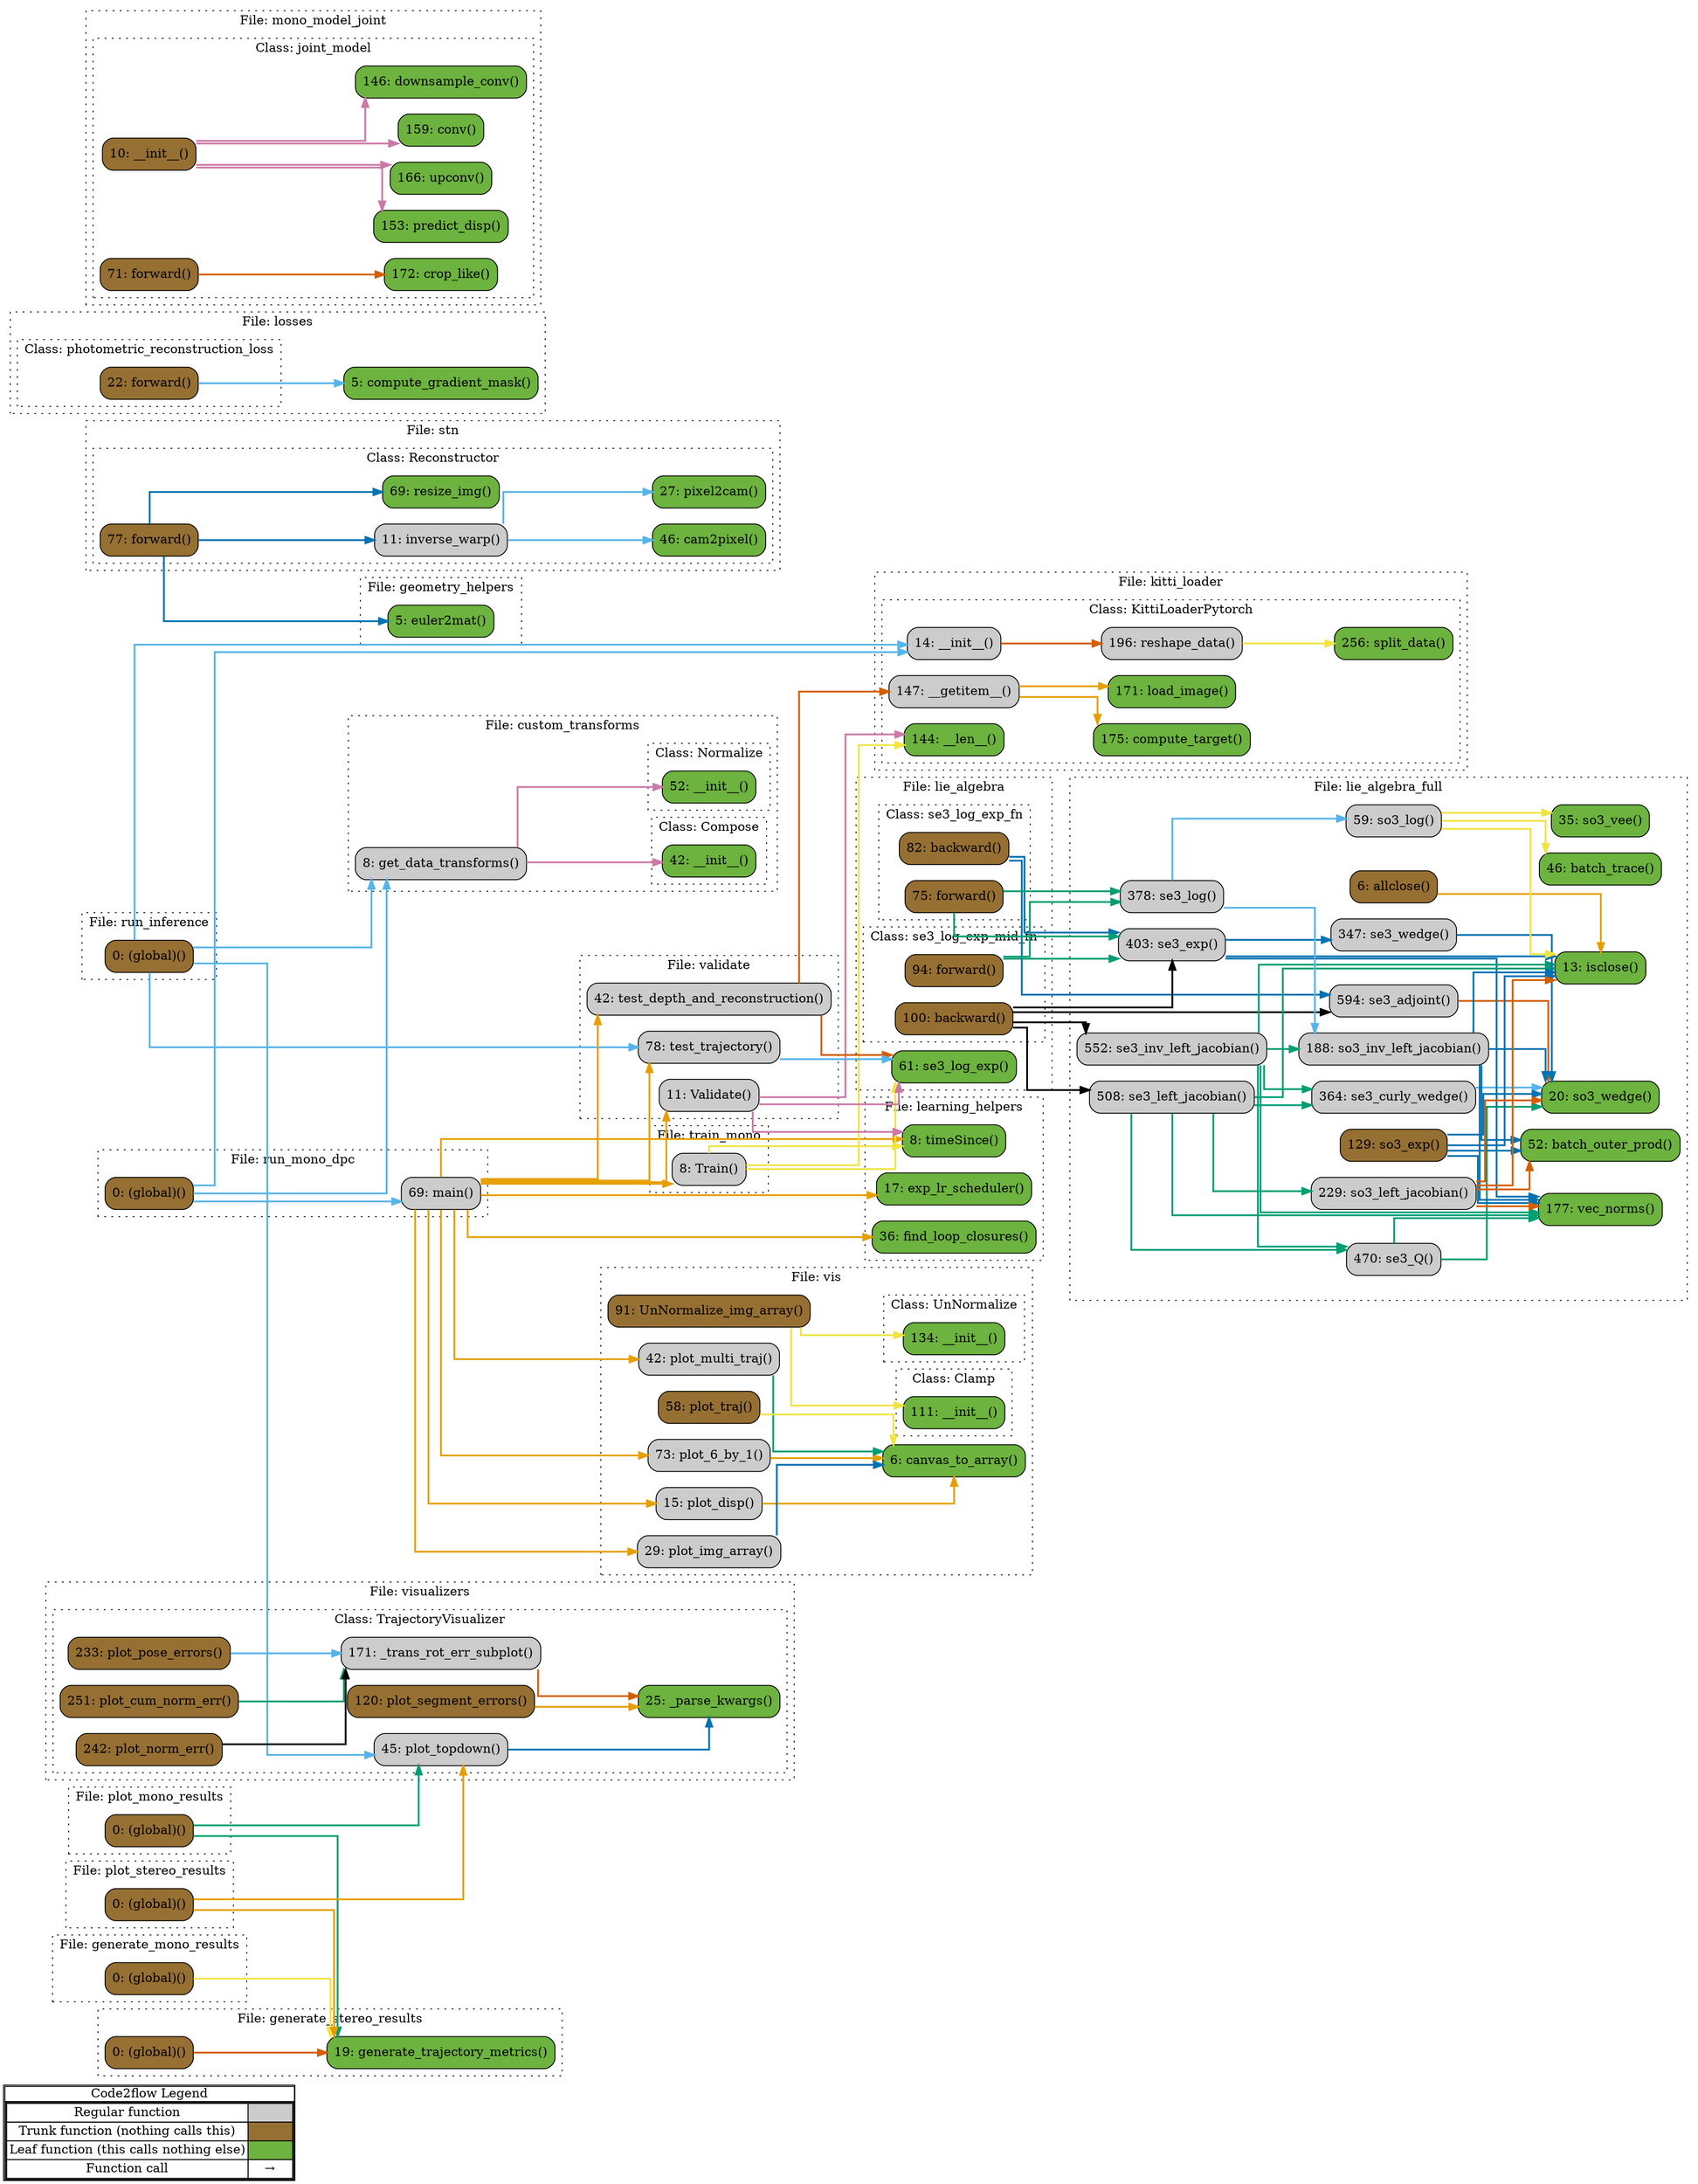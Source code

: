 digraph G {
concentrate=true;
splines="ortho";
rankdir="LR";
subgraph legend{
    rank = min;
    label = "legend";
    Legend [shape=none, margin=0, label = <
        <table cellspacing="0" cellpadding="0" border="1"><tr><td>Code2flow Legend</td></tr><tr><td>
        <table cellspacing="0">
        <tr><td>Regular function</td><td width="50px" bgcolor='#cccccc'></td></tr>
        <tr><td>Trunk function (nothing calls this)</td><td bgcolor='#966F33'></td></tr>
        <tr><td>Leaf function (this calls nothing else)</td><td bgcolor='#6db33f'></td></tr>
        <tr><td>Function call</td><td><font color='black'>&#8594;</font></td></tr>
        </table></td></tr></table>
        >];
}node_fb89d804 [label="42: __init__()" name="custom_transforms::Compose.__init__" shape="rect" style="rounded,filled" fillcolor="#6db33f" ];
node_259210cf [label="52: __init__()" name="custom_transforms::Normalize.__init__" shape="rect" style="rounded,filled" fillcolor="#6db33f" ];
node_c56e043f [label="8: get_data_transforms()" name="custom_transforms::get_data_transforms" shape="rect" style="rounded,filled" fillcolor="#cccccc" ];
node_84ab3014 [label="0: (global)()" name="generate_mono_results::(global)" shape="rect" style="rounded,filled" fillcolor="#966F33" ];
node_4722fb46 [label="0: (global)()" name="generate_stereo_results::(global)" shape="rect" style="rounded,filled" fillcolor="#966F33" ];
node_d00a78ba [label="19: generate_trajectory_metrics()" name="generate_stereo_results::generate_trajectory_metrics" shape="rect" style="rounded,filled" fillcolor="#6db33f" ];
node_b6553468 [label="5: euler2mat()" name="geometry_helpers::euler2mat" shape="rect" style="rounded,filled" fillcolor="#6db33f" ];
node_48a24e91 [label="147: __getitem__()" name="kitti_loader::KittiLoaderPytorch.__getitem__" shape="rect" style="rounded,filled" fillcolor="#cccccc" ];
node_6e6969d6 [label="14: __init__()" name="kitti_loader::KittiLoaderPytorch.__init__" shape="rect" style="rounded,filled" fillcolor="#cccccc" ];
node_311c3e6e [label="144: __len__()" name="kitti_loader::KittiLoaderPytorch.__len__" shape="rect" style="rounded,filled" fillcolor="#6db33f" ];
node_59f407a6 [label="175: compute_target()" name="kitti_loader::KittiLoaderPytorch.compute_target" shape="rect" style="rounded,filled" fillcolor="#6db33f" ];
node_6c8dd801 [label="171: load_image()" name="kitti_loader::KittiLoaderPytorch.load_image" shape="rect" style="rounded,filled" fillcolor="#6db33f" ];
node_e6a98d5c [label="196: reshape_data()" name="kitti_loader::KittiLoaderPytorch.reshape_data" shape="rect" style="rounded,filled" fillcolor="#cccccc" ];
node_820d5397 [label="256: split_data()" name="kitti_loader::KittiLoaderPytorch.split_data" shape="rect" style="rounded,filled" fillcolor="#6db33f" ];
node_315aa760 [label="17: exp_lr_scheduler()" name="learning_helpers::exp_lr_scheduler" shape="rect" style="rounded,filled" fillcolor="#6db33f" ];
node_338738c2 [label="36: find_loop_closures()" name="learning_helpers::find_loop_closures" shape="rect" style="rounded,filled" fillcolor="#6db33f" ];
node_eaa63904 [label="8: timeSince()" name="learning_helpers::timeSince" shape="rect" style="rounded,filled" fillcolor="#6db33f" ];
node_3290660b [label="61: se3_log_exp()" name="lie_algebra::se3_log_exp" shape="rect" style="rounded,filled" fillcolor="#6db33f" ];
node_be928f25 [label="82: backward()" name="lie_algebra::se3_log_exp_fn.backward" shape="rect" style="rounded,filled" fillcolor="#966F33" ];
node_47486323 [label="75: forward()" name="lie_algebra::se3_log_exp_fn.forward" shape="rect" style="rounded,filled" fillcolor="#966F33" ];
node_df7be400 [label="100: backward()" name="lie_algebra::se3_log_exp_mid_fn.backward" shape="rect" style="rounded,filled" fillcolor="#966F33" ];
node_e21071f3 [label="94: forward()" name="lie_algebra::se3_log_exp_mid_fn.forward" shape="rect" style="rounded,filled" fillcolor="#966F33" ];
node_3ab0ae59 [label="6: allclose()" name="lie_algebra_full::allclose" shape="rect" style="rounded,filled" fillcolor="#966F33" ];
node_5b13332f [label="52: batch_outer_prod()" name="lie_algebra_full::batch_outer_prod" shape="rect" style="rounded,filled" fillcolor="#6db33f" ];
node_92a2538d [label="46: batch_trace()" name="lie_algebra_full::batch_trace" shape="rect" style="rounded,filled" fillcolor="#6db33f" ];
node_8547e4cd [label="13: isclose()" name="lie_algebra_full::isclose" shape="rect" style="rounded,filled" fillcolor="#6db33f" ];
node_45df76db [label="470: se3_Q()" name="lie_algebra_full::se3_Q" shape="rect" style="rounded,filled" fillcolor="#cccccc" ];
node_e6356ab6 [label="594: se3_adjoint()" name="lie_algebra_full::se3_adjoint" shape="rect" style="rounded,filled" fillcolor="#cccccc" ];
node_d02a7792 [label="364: se3_curly_wedge()" name="lie_algebra_full::se3_curly_wedge" shape="rect" style="rounded,filled" fillcolor="#cccccc" ];
node_1177f1b5 [label="403: se3_exp()" name="lie_algebra_full::se3_exp" shape="rect" style="rounded,filled" fillcolor="#cccccc" ];
node_4e813fdb [label="552: se3_inv_left_jacobian()" name="lie_algebra_full::se3_inv_left_jacobian" shape="rect" style="rounded,filled" fillcolor="#cccccc" ];
node_ff230fe3 [label="508: se3_left_jacobian()" name="lie_algebra_full::se3_left_jacobian" shape="rect" style="rounded,filled" fillcolor="#cccccc" ];
node_2f42e38a [label="378: se3_log()" name="lie_algebra_full::se3_log" shape="rect" style="rounded,filled" fillcolor="#cccccc" ];
node_66269275 [label="347: se3_wedge()" name="lie_algebra_full::se3_wedge" shape="rect" style="rounded,filled" fillcolor="#cccccc" ];
node_46a122ed [label="129: so3_exp()" name="lie_algebra_full::so3_exp" shape="rect" style="rounded,filled" fillcolor="#966F33" ];
node_edadd045 [label="188: so3_inv_left_jacobian()" name="lie_algebra_full::so3_inv_left_jacobian" shape="rect" style="rounded,filled" fillcolor="#cccccc" ];
node_3b0d0b8e [label="229: so3_left_jacobian()" name="lie_algebra_full::so3_left_jacobian" shape="rect" style="rounded,filled" fillcolor="#cccccc" ];
node_b0f6c614 [label="59: so3_log()" name="lie_algebra_full::so3_log" shape="rect" style="rounded,filled" fillcolor="#cccccc" ];
node_d1b7fa2a [label="35: so3_vee()" name="lie_algebra_full::so3_vee" shape="rect" style="rounded,filled" fillcolor="#6db33f" ];
node_974fb31c [label="20: so3_wedge()" name="lie_algebra_full::so3_wedge" shape="rect" style="rounded,filled" fillcolor="#6db33f" ];
node_f6c45562 [label="177: vec_norms()" name="lie_algebra_full::vec_norms" shape="rect" style="rounded,filled" fillcolor="#6db33f" ];
node_7a8a70e9 [label="5: compute_gradient_mask()" name="losses::compute_gradient_mask" shape="rect" style="rounded,filled" fillcolor="#6db33f" ];
node_8f645c0a [label="22: forward()" name="losses::photometric_reconstruction_loss.forward" shape="rect" style="rounded,filled" fillcolor="#966F33" ];
node_7fd20f1f [label="10: __init__()" name="mono_model_joint::joint_model.__init__" shape="rect" style="rounded,filled" fillcolor="#966F33" ];
node_114ed5a4 [label="159: conv()" name="mono_model_joint::joint_model.conv" shape="rect" style="rounded,filled" fillcolor="#6db33f" ];
node_4494978b [label="172: crop_like()" name="mono_model_joint::joint_model.crop_like" shape="rect" style="rounded,filled" fillcolor="#6db33f" ];
node_dfc0924b [label="146: downsample_conv()" name="mono_model_joint::joint_model.downsample_conv" shape="rect" style="rounded,filled" fillcolor="#6db33f" ];
node_684d1c3e [label="71: forward()" name="mono_model_joint::joint_model.forward" shape="rect" style="rounded,filled" fillcolor="#966F33" ];
node_0bc566aa [label="153: predict_disp()" name="mono_model_joint::joint_model.predict_disp" shape="rect" style="rounded,filled" fillcolor="#6db33f" ];
node_bd9314f4 [label="166: upconv()" name="mono_model_joint::joint_model.upconv" shape="rect" style="rounded,filled" fillcolor="#6db33f" ];
node_124ee9ab [label="0: (global)()" name="plot_mono_results::(global)" shape="rect" style="rounded,filled" fillcolor="#966F33" ];
node_c8831421 [label="0: (global)()" name="plot_stereo_results::(global)" shape="rect" style="rounded,filled" fillcolor="#966F33" ];
node_bb70add2 [label="0: (global)()" name="run_inference::(global)" shape="rect" style="rounded,filled" fillcolor="#966F33" ];
node_a3a27422 [label="0: (global)()" name="run_mono_dpc::(global)" shape="rect" style="rounded,filled" fillcolor="#966F33" ];
node_ec38e0e1 [label="69: main()" name="run_mono_dpc::main" shape="rect" style="rounded,filled" fillcolor="#cccccc" ];
node_2829c95d [label="46: cam2pixel()" name="stn::Reconstructor.cam2pixel" shape="rect" style="rounded,filled" fillcolor="#6db33f" ];
node_f45b26c5 [label="77: forward()" name="stn::Reconstructor.forward" shape="rect" style="rounded,filled" fillcolor="#966F33" ];
node_ddc43ad2 [label="11: inverse_warp()" name="stn::Reconstructor.inverse_warp" shape="rect" style="rounded,filled" fillcolor="#cccccc" ];
node_e525f7cb [label="27: pixel2cam()" name="stn::Reconstructor.pixel2cam" shape="rect" style="rounded,filled" fillcolor="#6db33f" ];
node_8938df12 [label="69: resize_img()" name="stn::Reconstructor.resize_img" shape="rect" style="rounded,filled" fillcolor="#6db33f" ];
node_0642201c [label="8: Train()" name="train_mono::Train" shape="rect" style="rounded,filled" fillcolor="#cccccc" ];
node_dcc04e67 [label="11: Validate()" name="validate::Validate" shape="rect" style="rounded,filled" fillcolor="#cccccc" ];
node_31b0e736 [label="42: test_depth_and_reconstruction()" name="validate::test_depth_and_reconstruction" shape="rect" style="rounded,filled" fillcolor="#cccccc" ];
node_a8b4f142 [label="78: test_trajectory()" name="validate::test_trajectory" shape="rect" style="rounded,filled" fillcolor="#cccccc" ];
node_4d02f9e5 [label="111: __init__()" name="vis::Clamp.__init__" shape="rect" style="rounded,filled" fillcolor="#6db33f" ];
node_32ec0c6f [label="134: __init__()" name="vis::UnNormalize.__init__" shape="rect" style="rounded,filled" fillcolor="#6db33f" ];
node_9660261c [label="91: UnNormalize_img_array()" name="vis::UnNormalize_img_array" shape="rect" style="rounded,filled" fillcolor="#966F33" ];
node_4109314e [label="6: canvas_to_array()" name="vis::canvas_to_array" shape="rect" style="rounded,filled" fillcolor="#6db33f" ];
node_34fc4cf9 [label="73: plot_6_by_1()" name="vis::plot_6_by_1" shape="rect" style="rounded,filled" fillcolor="#cccccc" ];
node_0ba2da79 [label="15: plot_disp()" name="vis::plot_disp" shape="rect" style="rounded,filled" fillcolor="#cccccc" ];
node_941e19cd [label="29: plot_img_array()" name="vis::plot_img_array" shape="rect" style="rounded,filled" fillcolor="#cccccc" ];
node_b56ccedb [label="42: plot_multi_traj()" name="vis::plot_multi_traj" shape="rect" style="rounded,filled" fillcolor="#cccccc" ];
node_09865e3c [label="58: plot_traj()" name="vis::plot_traj" shape="rect" style="rounded,filled" fillcolor="#966F33" ];
node_bf633500 [label="25: _parse_kwargs()" name="visualizers::TrajectoryVisualizer._parse_kwargs" shape="rect" style="rounded,filled" fillcolor="#6db33f" ];
node_c6efa7b6 [label="171: _trans_rot_err_subplot()" name="visualizers::TrajectoryVisualizer._trans_rot_err_subplot" shape="rect" style="rounded,filled" fillcolor="#cccccc" ];
node_42a5e34b [label="251: plot_cum_norm_err()" name="visualizers::TrajectoryVisualizer.plot_cum_norm_err" shape="rect" style="rounded,filled" fillcolor="#966F33" ];
node_248e0c20 [label="242: plot_norm_err()" name="visualizers::TrajectoryVisualizer.plot_norm_err" shape="rect" style="rounded,filled" fillcolor="#966F33" ];
node_c709a262 [label="233: plot_pose_errors()" name="visualizers::TrajectoryVisualizer.plot_pose_errors" shape="rect" style="rounded,filled" fillcolor="#966F33" ];
node_b5176631 [label="120: plot_segment_errors()" name="visualizers::TrajectoryVisualizer.plot_segment_errors" shape="rect" style="rounded,filled" fillcolor="#966F33" ];
node_d2323b25 [label="45: plot_topdown()" name="visualizers::TrajectoryVisualizer.plot_topdown" shape="rect" style="rounded,filled" fillcolor="#cccccc" ];
node_c56e043f -> node_fb89d804 [color="#CC79A7" penwidth="2"];
node_c56e043f -> node_fb89d804 [color="#CC79A7" penwidth="2"];
node_c56e043f -> node_259210cf [color="#CC79A7" penwidth="2"];
node_c56e043f -> node_259210cf [color="#CC79A7" penwidth="2"];
node_84ab3014 -> node_d00a78ba [color="#F0E442" penwidth="2"];
node_84ab3014 -> node_d00a78ba [color="#F0E442" penwidth="2"];
node_84ab3014 -> node_d00a78ba [color="#F0E442" penwidth="2"];
node_4722fb46 -> node_d00a78ba [color="#D55E00" penwidth="2"];
node_4722fb46 -> node_d00a78ba [color="#D55E00" penwidth="2"];
node_4722fb46 -> node_d00a78ba [color="#D55E00" penwidth="2"];
node_48a24e91 -> node_59f407a6 [color="#E69F00" penwidth="2"];
node_48a24e91 -> node_6c8dd801 [color="#E69F00" penwidth="2"];
node_6e6969d6 -> node_e6a98d5c [color="#D55E00" penwidth="2"];
node_e6a98d5c -> node_820d5397 [color="#F0E442" penwidth="2"];
node_e6a98d5c -> node_820d5397 [color="#F0E442" penwidth="2"];
node_e6a98d5c -> node_820d5397 [color="#F0E442" penwidth="2"];
node_e6a98d5c -> node_820d5397 [color="#F0E442" penwidth="2"];
node_e6a98d5c -> node_820d5397 [color="#F0E442" penwidth="2"];
node_be928f25 -> node_e6356ab6 [color="#0072B2" penwidth="2"];
node_be928f25 -> node_1177f1b5 [color="#0072B2" penwidth="2"];
node_47486323 -> node_1177f1b5 [color="#009E73" penwidth="2"];
node_47486323 -> node_1177f1b5 [color="#009E73" penwidth="2"];
node_47486323 -> node_2f42e38a [color="#009E73" penwidth="2"];
node_df7be400 -> node_e6356ab6 [color="#000000" penwidth="2"];
node_df7be400 -> node_1177f1b5 [color="#000000" penwidth="2"];
node_df7be400 -> node_4e813fdb [color="#000000" penwidth="2"];
node_df7be400 -> node_ff230fe3 [color="#000000" penwidth="2"];
node_df7be400 -> node_ff230fe3 [color="#000000" penwidth="2"];
node_e21071f3 -> node_1177f1b5 [color="#009E73" penwidth="2"];
node_e21071f3 -> node_1177f1b5 [color="#009E73" penwidth="2"];
node_e21071f3 -> node_2f42e38a [color="#009E73" penwidth="2"];
node_3ab0ae59 -> node_8547e4cd [color="#E69F00" penwidth="2"];
node_45df76db -> node_974fb31c [color="#009E73" penwidth="2"];
node_45df76db -> node_974fb31c [color="#009E73" penwidth="2"];
node_45df76db -> node_f6c45562 [color="#009E73" penwidth="2"];
node_e6356ab6 -> node_974fb31c [color="#D55E00" penwidth="2"];
node_d02a7792 -> node_974fb31c [color="#56B4E9" penwidth="2"];
node_d02a7792 -> node_974fb31c [color="#56B4E9" penwidth="2"];
node_1177f1b5 -> node_8547e4cd [color="#0072B2" penwidth="2"];
node_1177f1b5 -> node_66269275 [color="#0072B2" penwidth="2"];
node_1177f1b5 -> node_66269275 [color="#0072B2" penwidth="2"];
node_1177f1b5 -> node_66269275 [color="#0072B2" penwidth="2"];
node_1177f1b5 -> node_f6c45562 [color="#0072B2" penwidth="2"];
node_4e813fdb -> node_8547e4cd [color="#009E73" penwidth="2"];
node_4e813fdb -> node_45df76db [color="#009E73" penwidth="2"];
node_4e813fdb -> node_d02a7792 [color="#009E73" penwidth="2"];
node_4e813fdb -> node_d02a7792 [color="#009E73" penwidth="2"];
node_4e813fdb -> node_edadd045 [color="#009E73" penwidth="2"];
node_4e813fdb -> node_f6c45562 [color="#009E73" penwidth="2"];
node_ff230fe3 -> node_8547e4cd [color="#009E73" penwidth="2"];
node_ff230fe3 -> node_45df76db [color="#009E73" penwidth="2"];
node_ff230fe3 -> node_d02a7792 [color="#009E73" penwidth="2"];
node_ff230fe3 -> node_d02a7792 [color="#009E73" penwidth="2"];
node_ff230fe3 -> node_3b0d0b8e [color="#009E73" penwidth="2"];
node_ff230fe3 -> node_f6c45562 [color="#009E73" penwidth="2"];
node_2f42e38a -> node_edadd045 [color="#56B4E9" penwidth="2"];
node_2f42e38a -> node_b0f6c614 [color="#56B4E9" penwidth="2"];
node_66269275 -> node_974fb31c [color="#0072B2" penwidth="2"];
node_46a122ed -> node_5b13332f [color="#0072B2" penwidth="2"];
node_46a122ed -> node_8547e4cd [color="#0072B2" penwidth="2"];
node_46a122ed -> node_974fb31c [color="#0072B2" penwidth="2"];
node_46a122ed -> node_974fb31c [color="#0072B2" penwidth="2"];
node_46a122ed -> node_974fb31c [color="#0072B2" penwidth="2"];
node_46a122ed -> node_f6c45562 [color="#0072B2" penwidth="2"];
node_edadd045 -> node_5b13332f [color="#0072B2" penwidth="2"];
node_edadd045 -> node_8547e4cd [color="#0072B2" penwidth="2"];
node_edadd045 -> node_974fb31c [color="#0072B2" penwidth="2"];
node_edadd045 -> node_974fb31c [color="#0072B2" penwidth="2"];
node_edadd045 -> node_974fb31c [color="#0072B2" penwidth="2"];
node_edadd045 -> node_f6c45562 [color="#0072B2" penwidth="2"];
node_3b0d0b8e -> node_5b13332f [color="#D55E00" penwidth="2"];
node_3b0d0b8e -> node_8547e4cd [color="#D55E00" penwidth="2"];
node_3b0d0b8e -> node_974fb31c [color="#D55E00" penwidth="2"];
node_3b0d0b8e -> node_974fb31c [color="#D55E00" penwidth="2"];
node_3b0d0b8e -> node_974fb31c [color="#D55E00" penwidth="2"];
node_3b0d0b8e -> node_f6c45562 [color="#D55E00" penwidth="2"];
node_b0f6c614 -> node_92a2538d [color="#F0E442" penwidth="2"];
node_b0f6c614 -> node_8547e4cd [color="#F0E442" penwidth="2"];
node_b0f6c614 -> node_d1b7fa2a [color="#F0E442" penwidth="2"];
node_b0f6c614 -> node_d1b7fa2a [color="#F0E442" penwidth="2"];
node_8f645c0a -> node_7a8a70e9 [color="#56B4E9" penwidth="2"];
node_7fd20f1f -> node_114ed5a4 [color="#CC79A7" penwidth="2"];
node_7fd20f1f -> node_114ed5a4 [color="#CC79A7" penwidth="2"];
node_7fd20f1f -> node_114ed5a4 [color="#CC79A7" penwidth="2"];
node_7fd20f1f -> node_114ed5a4 [color="#CC79A7" penwidth="2"];
node_7fd20f1f -> node_114ed5a4 [color="#CC79A7" penwidth="2"];
node_7fd20f1f -> node_114ed5a4 [color="#CC79A7" penwidth="2"];
node_7fd20f1f -> node_114ed5a4 [color="#CC79A7" penwidth="2"];
node_7fd20f1f -> node_dfc0924b [color="#CC79A7" penwidth="2"];
node_7fd20f1f -> node_dfc0924b [color="#CC79A7" penwidth="2"];
node_7fd20f1f -> node_dfc0924b [color="#CC79A7" penwidth="2"];
node_7fd20f1f -> node_dfc0924b [color="#CC79A7" penwidth="2"];
node_7fd20f1f -> node_dfc0924b [color="#CC79A7" penwidth="2"];
node_7fd20f1f -> node_dfc0924b [color="#CC79A7" penwidth="2"];
node_7fd20f1f -> node_dfc0924b [color="#CC79A7" penwidth="2"];
node_7fd20f1f -> node_0bc566aa [color="#CC79A7" penwidth="2"];
node_7fd20f1f -> node_0bc566aa [color="#CC79A7" penwidth="2"];
node_7fd20f1f -> node_0bc566aa [color="#CC79A7" penwidth="2"];
node_7fd20f1f -> node_0bc566aa [color="#CC79A7" penwidth="2"];
node_7fd20f1f -> node_bd9314f4 [color="#CC79A7" penwidth="2"];
node_7fd20f1f -> node_bd9314f4 [color="#CC79A7" penwidth="2"];
node_7fd20f1f -> node_bd9314f4 [color="#CC79A7" penwidth="2"];
node_7fd20f1f -> node_bd9314f4 [color="#CC79A7" penwidth="2"];
node_7fd20f1f -> node_bd9314f4 [color="#CC79A7" penwidth="2"];
node_7fd20f1f -> node_bd9314f4 [color="#CC79A7" penwidth="2"];
node_7fd20f1f -> node_bd9314f4 [color="#CC79A7" penwidth="2"];
node_7fd20f1f -> node_bd9314f4 [color="#CC79A7" penwidth="2"];
node_7fd20f1f -> node_bd9314f4 [color="#CC79A7" penwidth="2"];
node_7fd20f1f -> node_bd9314f4 [color="#CC79A7" penwidth="2"];
node_7fd20f1f -> node_bd9314f4 [color="#CC79A7" penwidth="2"];
node_7fd20f1f -> node_bd9314f4 [color="#CC79A7" penwidth="2"];
node_684d1c3e -> node_4494978b [color="#D55E00" penwidth="2"];
node_684d1c3e -> node_4494978b [color="#D55E00" penwidth="2"];
node_684d1c3e -> node_4494978b [color="#D55E00" penwidth="2"];
node_684d1c3e -> node_4494978b [color="#D55E00" penwidth="2"];
node_684d1c3e -> node_4494978b [color="#D55E00" penwidth="2"];
node_684d1c3e -> node_4494978b [color="#D55E00" penwidth="2"];
node_684d1c3e -> node_4494978b [color="#D55E00" penwidth="2"];
node_684d1c3e -> node_4494978b [color="#D55E00" penwidth="2"];
node_684d1c3e -> node_4494978b [color="#D55E00" penwidth="2"];
node_684d1c3e -> node_4494978b [color="#D55E00" penwidth="2"];
node_684d1c3e -> node_4494978b [color="#D55E00" penwidth="2"];
node_684d1c3e -> node_4494978b [color="#D55E00" penwidth="2"];
node_684d1c3e -> node_4494978b [color="#D55E00" penwidth="2"];
node_684d1c3e -> node_4494978b [color="#D55E00" penwidth="2"];
node_684d1c3e -> node_4494978b [color="#D55E00" penwidth="2"];
node_124ee9ab -> node_d00a78ba [color="#009E73" penwidth="2"];
node_124ee9ab -> node_d00a78ba [color="#009E73" penwidth="2"];
node_124ee9ab -> node_d2323b25 [color="#009E73" penwidth="2"];
node_c8831421 -> node_d00a78ba [color="#E69F00" penwidth="2"];
node_c8831421 -> node_d00a78ba [color="#E69F00" penwidth="2"];
node_c8831421 -> node_d2323b25 [color="#E69F00" penwidth="2"];
node_bb70add2 -> node_c56e043f [color="#56B4E9" penwidth="2"];
node_bb70add2 -> node_6e6969d6 [color="#56B4E9" penwidth="2"];
node_bb70add2 -> node_a8b4f142 [color="#56B4E9" penwidth="2"];
node_bb70add2 -> node_d2323b25 [color="#56B4E9" penwidth="2"];
node_a3a27422 -> node_c56e043f [color="#56B4E9" penwidth="2"];
node_a3a27422 -> node_c56e043f [color="#56B4E9" penwidth="2"];
node_a3a27422 -> node_c56e043f [color="#56B4E9" penwidth="2"];
node_a3a27422 -> node_6e6969d6 [color="#56B4E9" penwidth="2"];
node_a3a27422 -> node_6e6969d6 [color="#56B4E9" penwidth="2"];
node_a3a27422 -> node_6e6969d6 [color="#56B4E9" penwidth="2"];
node_a3a27422 -> node_ec38e0e1 [color="#56B4E9" penwidth="2"];
node_ec38e0e1 -> node_315aa760 [color="#E69F00" penwidth="2"];
node_ec38e0e1 -> node_338738c2 [color="#E69F00" penwidth="2"];
node_ec38e0e1 -> node_338738c2 [color="#E69F00" penwidth="2"];
node_ec38e0e1 -> node_eaa63904 [color="#E69F00" penwidth="2"];
node_ec38e0e1 -> node_0642201c [color="#E69F00" penwidth="2"];
node_ec38e0e1 -> node_dcc04e67 [color="#E69F00" penwidth="2"];
node_ec38e0e1 -> node_31b0e736 [color="#E69F00" penwidth="2"];
node_ec38e0e1 -> node_a8b4f142 [color="#E69F00" penwidth="2"];
node_ec38e0e1 -> node_34fc4cf9 [color="#E69F00" penwidth="2"];
node_ec38e0e1 -> node_34fc4cf9 [color="#E69F00" penwidth="2"];
node_ec38e0e1 -> node_0ba2da79 [color="#E69F00" penwidth="2"];
node_ec38e0e1 -> node_941e19cd [color="#E69F00" penwidth="2"];
node_ec38e0e1 -> node_941e19cd [color="#E69F00" penwidth="2"];
node_ec38e0e1 -> node_b56ccedb [color="#E69F00" penwidth="2"];
node_ec38e0e1 -> node_b56ccedb [color="#E69F00" penwidth="2"];
node_ec38e0e1 -> node_b56ccedb [color="#E69F00" penwidth="2"];
node_f45b26c5 -> node_b6553468 [color="#0072B2" penwidth="2"];
node_f45b26c5 -> node_ddc43ad2 [color="#0072B2" penwidth="2"];
node_f45b26c5 -> node_8938df12 [color="#0072B2" penwidth="2"];
node_ddc43ad2 -> node_2829c95d [color="#56B4E9" penwidth="2"];
node_ddc43ad2 -> node_e525f7cb [color="#56B4E9" penwidth="2"];
node_0642201c -> node_311c3e6e [color="#F0E442" penwidth="2"];
node_0642201c -> node_eaa63904 [color="#F0E442" penwidth="2"];
node_0642201c -> node_3290660b [color="#F0E442" penwidth="2"];
node_dcc04e67 -> node_311c3e6e [color="#CC79A7" penwidth="2"];
node_dcc04e67 -> node_eaa63904 [color="#CC79A7" penwidth="2"];
node_dcc04e67 -> node_3290660b [color="#CC79A7" penwidth="2"];
node_31b0e736 -> node_48a24e91 [color="#D55E00" penwidth="2"];
node_31b0e736 -> node_3290660b [color="#D55E00" penwidth="2"];
node_a8b4f142 -> node_3290660b [color="#56B4E9" penwidth="2"];
node_a8b4f142 -> node_3290660b [color="#56B4E9" penwidth="2"];
node_9660261c -> node_4d02f9e5 [color="#F0E442" penwidth="2"];
node_9660261c -> node_32ec0c6f [color="#F0E442" penwidth="2"];
node_34fc4cf9 -> node_4109314e [color="#E69F00" penwidth="2"];
node_0ba2da79 -> node_4109314e [color="#E69F00" penwidth="2"];
node_941e19cd -> node_4109314e [color="#0072B2" penwidth="2"];
node_b56ccedb -> node_4109314e [color="#009E73" penwidth="2"];
node_09865e3c -> node_4109314e [color="#F0E442" penwidth="2"];
node_c6efa7b6 -> node_bf633500 [color="#D55E00" penwidth="2"];
node_42a5e34b -> node_c6efa7b6 [color="#009E73" penwidth="2"];
node_248e0c20 -> node_c6efa7b6 [color="#000000" penwidth="2"];
node_c709a262 -> node_c6efa7b6 [color="#56B4E9" penwidth="2"];
node_b5176631 -> node_bf633500 [color="#E69F00" penwidth="2"];
node_d2323b25 -> node_bf633500 [color="#0072B2" penwidth="2"];
subgraph cluster_0fb2432b {
    node_c56e043f;
    label="File: custom_transforms";
    name="custom_transforms";
    style="filled";
    graph[style=dotted];
    subgraph cluster_c477a411 {
        node_fb89d804;
        label="Class: Compose";
        name="Compose";
        style="filled";
        graph[style=dotted];
    };
    subgraph cluster_a1d0a58f {
        node_259210cf;
        label="Class: Normalize";
        name="Normalize";
        style="filled";
        graph[style=dotted];
    };
};
subgraph cluster_85b19d02 {
    node_84ab3014;
    label="File: generate_mono_results";
    name="generate_mono_results";
    style="filled";
    graph[style=dotted];
};
subgraph cluster_17e418fc {
    node_d00a78ba node_4722fb46;
    label="File: generate_stereo_results";
    name="generate_stereo_results";
    style="filled";
    graph[style=dotted];
};
subgraph cluster_3646af0e {
    node_b6553468;
    label="File: geometry_helpers";
    name="geometry_helpers";
    style="filled";
    graph[style=dotted];
};
subgraph cluster_5163c83b {
    label="File: kitti_loader";
    name="kitti_loader";
    style="filled";
    graph[style=dotted];
    subgraph cluster_b7fc1f9a {
        node_6e6969d6 node_311c3e6e node_48a24e91 node_6c8dd801 node_59f407a6 node_e6a98d5c node_820d5397;
        label="Class: KittiLoaderPytorch";
        name="KittiLoaderPytorch";
        style="filled";
        graph[style=dotted];
    };
};
subgraph cluster_94fb2fe2 {
    node_eaa63904 node_315aa760 node_338738c2;
    label="File: learning_helpers";
    name="learning_helpers";
    style="filled";
    graph[style=dotted];
};
subgraph cluster_91823d24 {
    node_3290660b;
    label="File: lie_algebra";
    name="lie_algebra";
    style="filled";
    graph[style=dotted];
    subgraph cluster_0b58bd22 {
        node_47486323 node_be928f25;
        label="Class: se3_log_exp_fn";
        name="se3_log_exp_fn";
        style="filled";
        graph[style=dotted];
    };
    subgraph cluster_36142279 {
        node_e21071f3 node_df7be400;
        label="Class: se3_log_exp_mid_fn";
        name="se3_log_exp_mid_fn";
        style="filled";
        graph[style=dotted];
    };
};
subgraph cluster_b8471fa4 {
    node_3ab0ae59 node_8547e4cd node_974fb31c node_d1b7fa2a node_92a2538d node_5b13332f node_b0f6c614 node_46a122ed node_f6c45562 node_edadd045 node_3b0d0b8e node_66269275 node_d02a7792 node_2f42e38a node_1177f1b5 node_45df76db node_ff230fe3 node_4e813fdb node_e6356ab6;
    label="File: lie_algebra_full";
    name="lie_algebra_full";
    style="filled";
    graph[style=dotted];
};
subgraph cluster_962da87d {
    node_7a8a70e9;
    label="File: losses";
    name="losses";
    style="filled";
    graph[style=dotted];
    subgraph cluster_19e57ba4 {
        node_8f645c0a;
        label="Class: photometric_reconstruction_loss";
        name="photometric_reconstruction_loss";
        style="filled";
        graph[style=dotted];
    };
};
subgraph cluster_aaf76a8f {
    label="File: mono_model_joint";
    name="mono_model_joint";
    style="filled";
    graph[style=dotted];
    subgraph cluster_64ce1e4b {
        node_7fd20f1f node_684d1c3e node_dfc0924b node_0bc566aa node_114ed5a4 node_bd9314f4 node_4494978b;
        label="Class: joint_model";
        name="joint_model";
        style="filled";
        graph[style=dotted];
    };
};
subgraph cluster_31c91fa3 {
    node_124ee9ab;
    label="File: plot_mono_results";
    name="plot_mono_results";
    style="filled";
    graph[style=dotted];
};
subgraph cluster_2247081d {
    node_c8831421;
    label="File: plot_stereo_results";
    name="plot_stereo_results";
    style="filled";
    graph[style=dotted];
};
subgraph cluster_3cecea2d {
    node_bb70add2;
    label="File: run_inference";
    name="run_inference";
    style="filled";
    graph[style=dotted];
};
subgraph cluster_9ea1c944 {
    node_ec38e0e1 node_a3a27422;
    label="File: run_mono_dpc";
    name="run_mono_dpc";
    style="filled";
    graph[style=dotted];
};
subgraph cluster_e58fa1b1 {
    label="File: stn";
    name="stn";
    style="filled";
    graph[style=dotted];
    subgraph cluster_935d1d5e {
        node_ddc43ad2 node_e525f7cb node_2829c95d node_8938df12 node_f45b26c5;
        label="Class: Reconstructor";
        name="Reconstructor";
        style="filled";
        graph[style=dotted];
    };
};
subgraph cluster_bf71554c {
    node_0642201c;
    label="File: train_mono";
    name="train_mono";
    style="filled";
    graph[style=dotted];
};
subgraph cluster_c0da444f {
    node_dcc04e67 node_31b0e736 node_a8b4f142;
    label="File: validate";
    name="validate";
    style="filled";
    graph[style=dotted];
};
subgraph cluster_f588c8f4 {
    node_4109314e node_0ba2da79 node_941e19cd node_b56ccedb node_09865e3c node_34fc4cf9 node_9660261c;
    label="File: vis";
    name="vis";
    style="filled";
    graph[style=dotted];
    subgraph cluster_b9c46361 {
        node_4d02f9e5;
        label="Class: Clamp";
        name="Clamp";
        style="filled";
        graph[style=dotted];
    };
    subgraph cluster_fef8b4d9 {
        node_32ec0c6f;
        label="Class: UnNormalize";
        name="UnNormalize";
        style="filled";
        graph[style=dotted];
    };
};
subgraph cluster_fafc2f88 {
    label="File: visualizers";
    name="visualizers";
    style="filled";
    graph[style=dotted];
    subgraph cluster_e513be3b {
        node_bf633500 node_d2323b25 node_b5176631 node_c6efa7b6 node_c709a262 node_248e0c20 node_42a5e34b;
        label="Class: TrajectoryVisualizer";
        name="TrajectoryVisualizer";
        style="filled";
        graph[style=dotted];
    };
};
}
